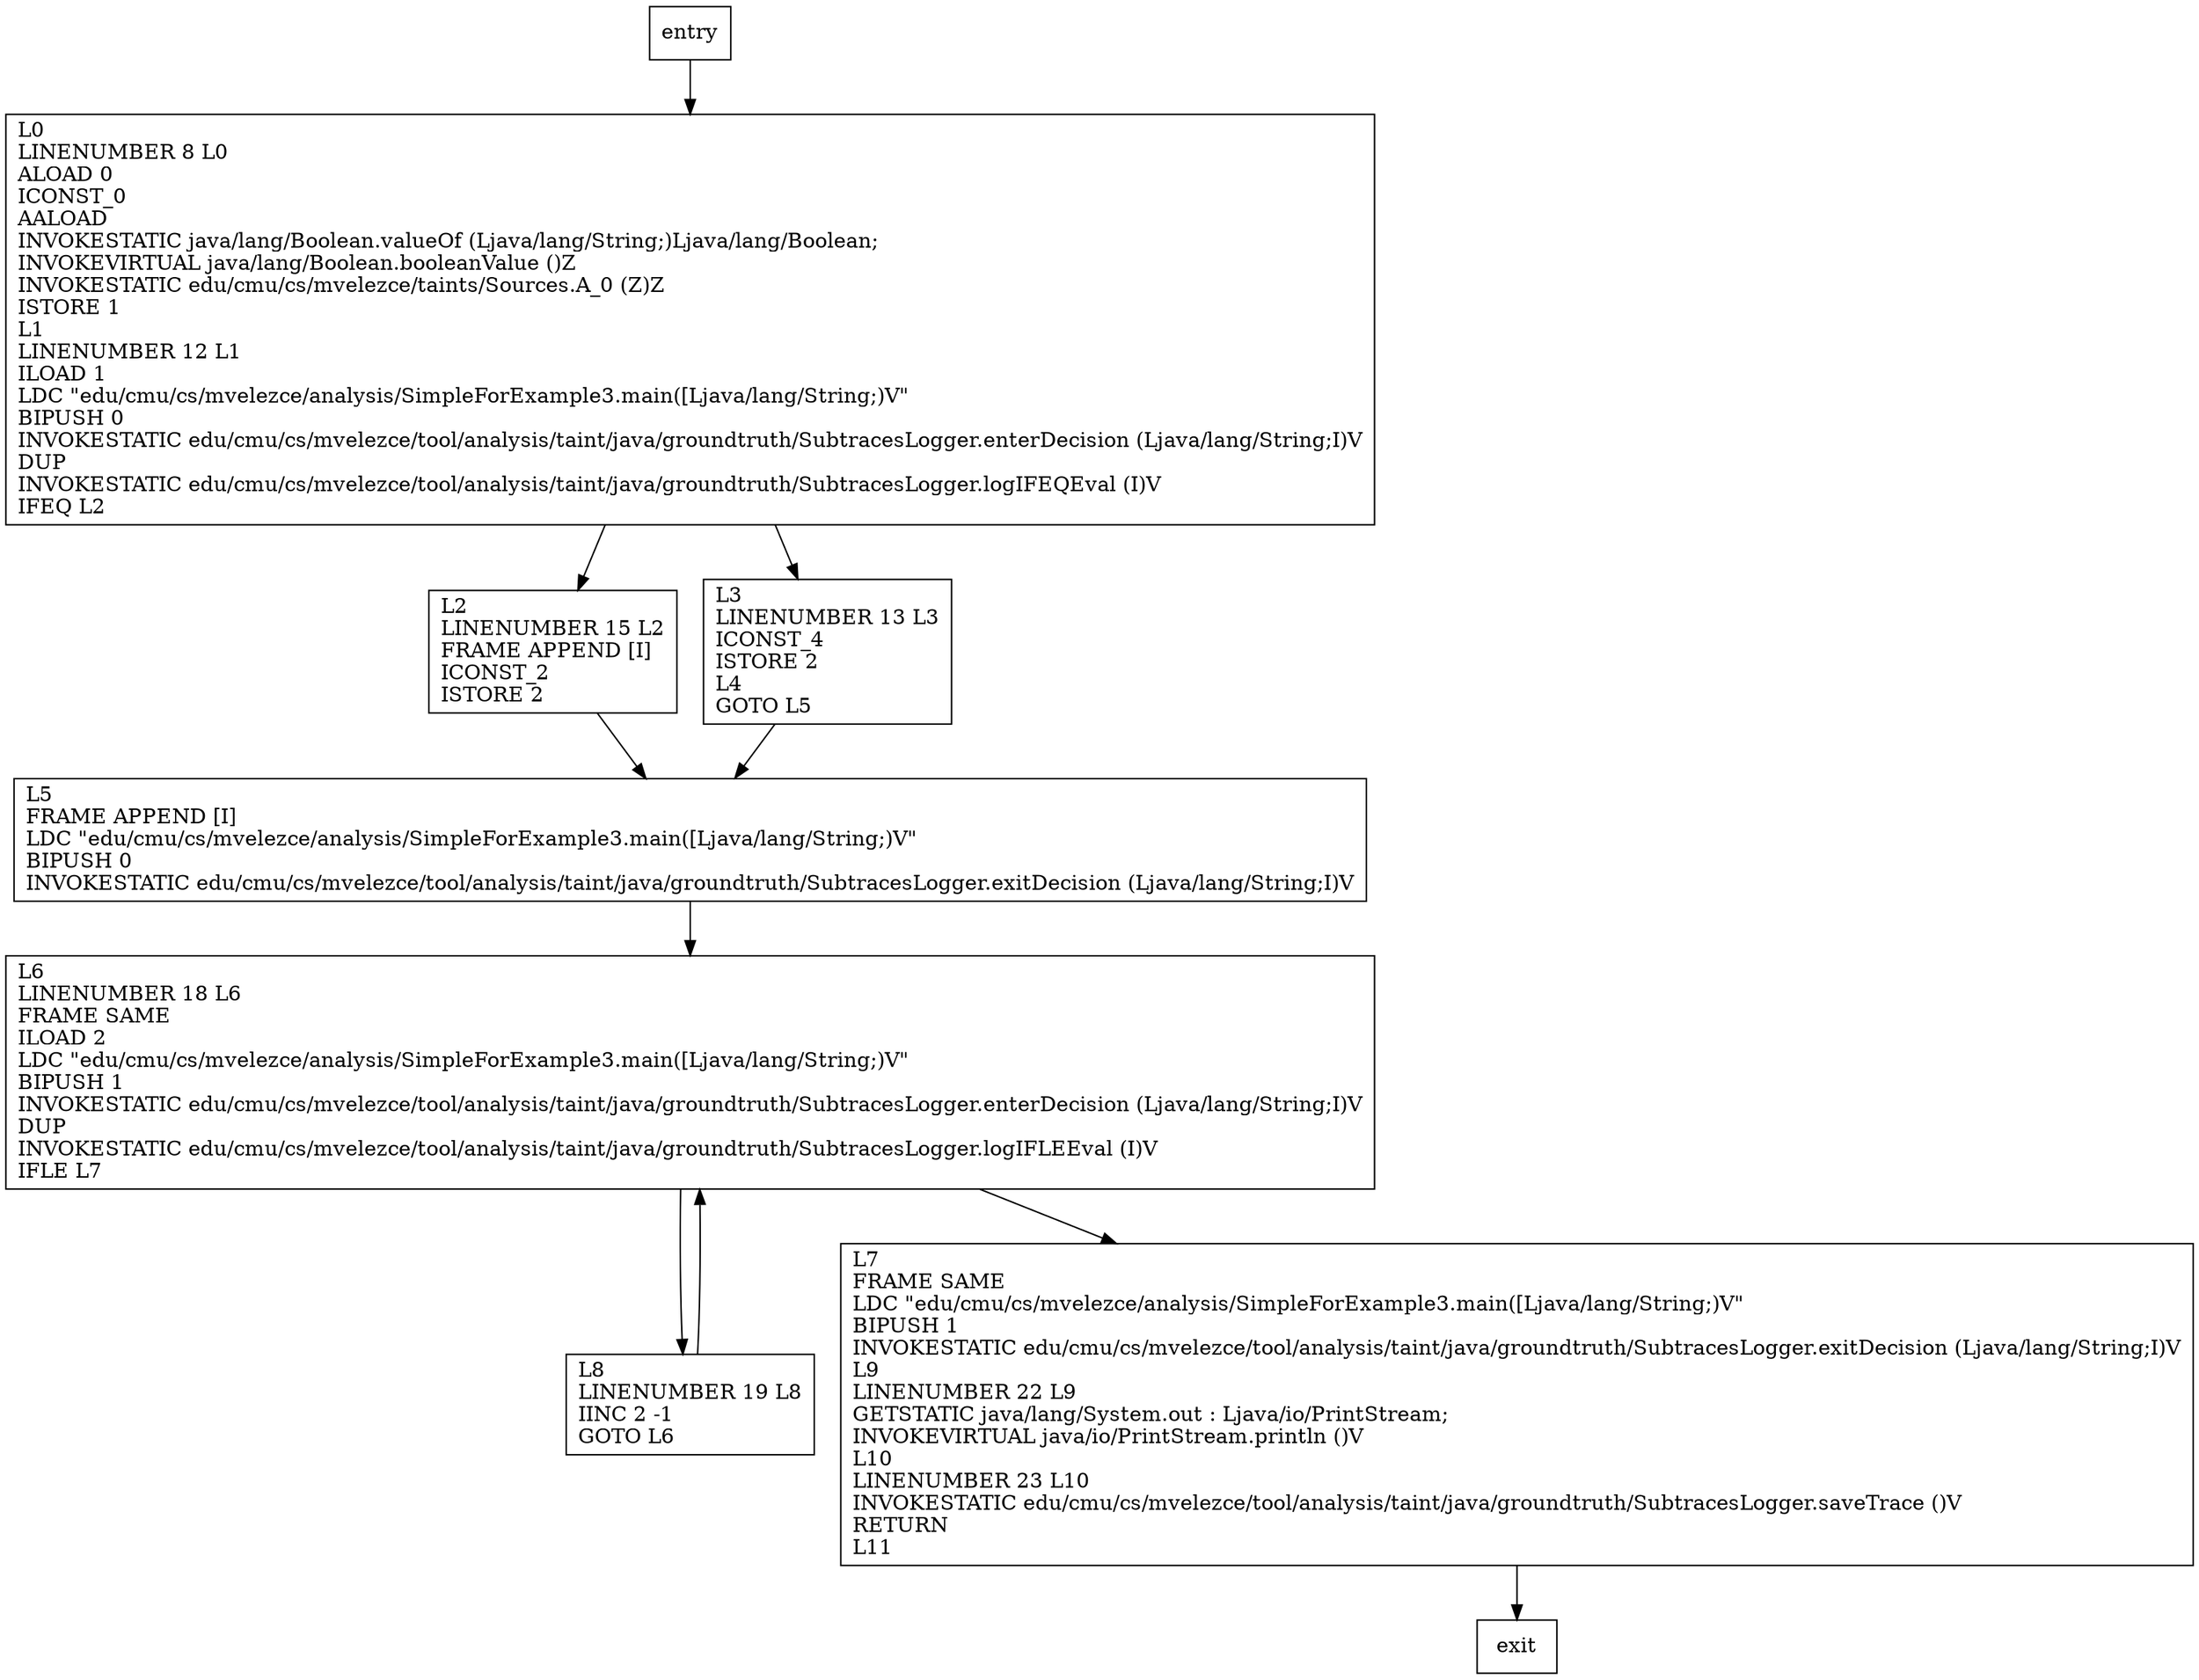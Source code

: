 digraph main {
node [shape=record];
899376395 [label="L2\lLINENUMBER 15 L2\lFRAME APPEND [I]\lICONST_2\lISTORE 2\l"];
421163163 [label="L7\lFRAME SAME\lLDC \"edu/cmu/cs/mvelezce/analysis/SimpleForExample3.main([Ljava/lang/String;)V\"\lBIPUSH 1\lINVOKESTATIC edu/cmu/cs/mvelezce/tool/analysis/taint/java/groundtruth/SubtracesLogger.exitDecision (Ljava/lang/String;I)V\lL9\lLINENUMBER 22 L9\lGETSTATIC java/lang/System.out : Ljava/io/PrintStream;\lINVOKEVIRTUAL java/io/PrintStream.println ()V\lL10\lLINENUMBER 23 L10\lINVOKESTATIC edu/cmu/cs/mvelezce/tool/analysis/taint/java/groundtruth/SubtracesLogger.saveTrace ()V\lRETURN\lL11\l"];
2009591182 [label="L8\lLINENUMBER 19 L8\lIINC 2 -1\lGOTO L6\l"];
1179093020 [label="L0\lLINENUMBER 8 L0\lALOAD 0\lICONST_0\lAALOAD\lINVOKESTATIC java/lang/Boolean.valueOf (Ljava/lang/String;)Ljava/lang/Boolean;\lINVOKEVIRTUAL java/lang/Boolean.booleanValue ()Z\lINVOKESTATIC edu/cmu/cs/mvelezce/taints/Sources.A_0 (Z)Z\lISTORE 1\lL1\lLINENUMBER 12 L1\lILOAD 1\lLDC \"edu/cmu/cs/mvelezce/analysis/SimpleForExample3.main([Ljava/lang/String;)V\"\lBIPUSH 0\lINVOKESTATIC edu/cmu/cs/mvelezce/tool/analysis/taint/java/groundtruth/SubtracesLogger.enterDecision (Ljava/lang/String;I)V\lDUP\lINVOKESTATIC edu/cmu/cs/mvelezce/tool/analysis/taint/java/groundtruth/SubtracesLogger.logIFEQEval (I)V\lIFEQ L2\l"];
275150920 [label="L6\lLINENUMBER 18 L6\lFRAME SAME\lILOAD 2\lLDC \"edu/cmu/cs/mvelezce/analysis/SimpleForExample3.main([Ljava/lang/String;)V\"\lBIPUSH 1\lINVOKESTATIC edu/cmu/cs/mvelezce/tool/analysis/taint/java/groundtruth/SubtracesLogger.enterDecision (Ljava/lang/String;I)V\lDUP\lINVOKESTATIC edu/cmu/cs/mvelezce/tool/analysis/taint/java/groundtruth/SubtracesLogger.logIFLEEval (I)V\lIFLE L7\l"];
1788545647 [label="L5\lFRAME APPEND [I]\lLDC \"edu/cmu/cs/mvelezce/analysis/SimpleForExample3.main([Ljava/lang/String;)V\"\lBIPUSH 0\lINVOKESTATIC edu/cmu/cs/mvelezce/tool/analysis/taint/java/groundtruth/SubtracesLogger.exitDecision (Ljava/lang/String;I)V\l"];
1846345504 [label="L3\lLINENUMBER 13 L3\lICONST_4\lISTORE 2\lL4\lGOTO L5\l"];
entry;
exit;
899376395 -> 1788545647;
entry -> 1179093020;
421163163 -> exit;
2009591182 -> 275150920;
1179093020 -> 899376395;
1179093020 -> 1846345504;
275150920 -> 421163163;
275150920 -> 2009591182;
1788545647 -> 275150920;
1846345504 -> 1788545647;
}
